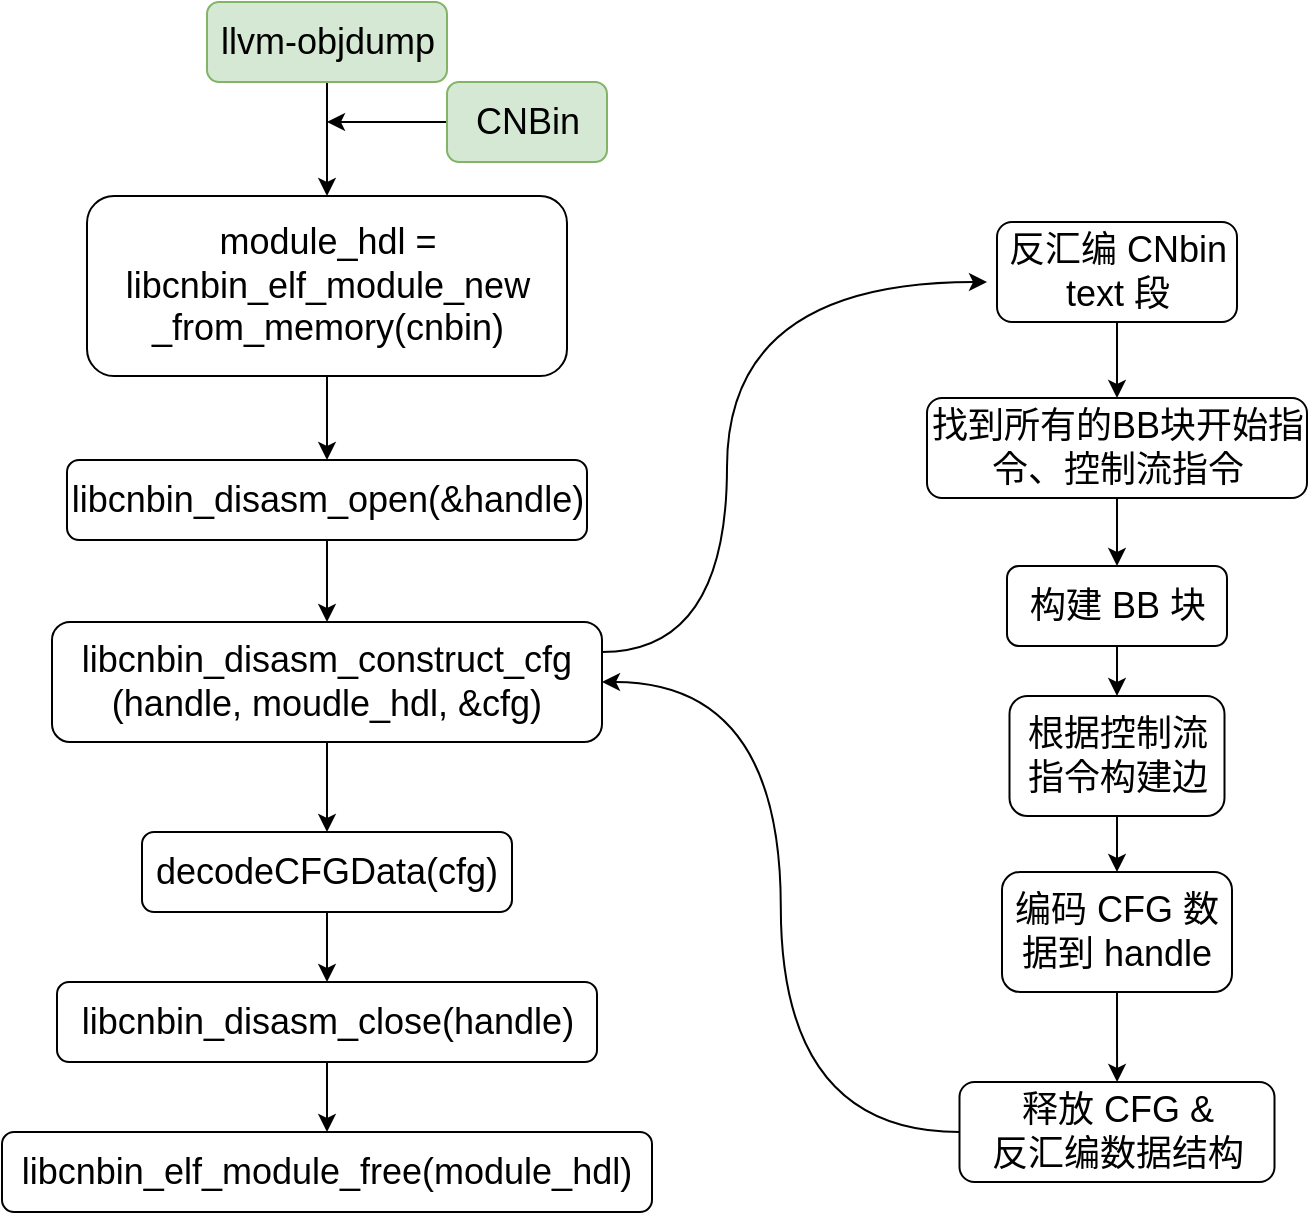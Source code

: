 <mxfile version="21.6.8" type="github">
  <diagram id="C5RBs43oDa-KdzZeNtuy" name="Page-1">
    <mxGraphModel dx="2173" dy="775" grid="1" gridSize="10" guides="1" tooltips="1" connect="1" arrows="1" fold="1" page="1" pageScale="1" pageWidth="827" pageHeight="1169" math="0" shadow="0">
      <root>
        <mxCell id="WIyWlLk6GJQsqaUBKTNV-0" />
        <mxCell id="WIyWlLk6GJQsqaUBKTNV-1" parent="WIyWlLk6GJQsqaUBKTNV-0" />
        <mxCell id="7wnKlUhCWpSUiV8DsGZP-15" value="" style="edgeStyle=orthogonalEdgeStyle;rounded=0;orthogonalLoop=1;jettySize=auto;html=1;" edge="1" parent="WIyWlLk6GJQsqaUBKTNV-1" source="GwNDqdSelnFKvhHl8uKX-0" target="GwNDqdSelnFKvhHl8uKX-1">
          <mxGeometry relative="1" as="geometry" />
        </mxCell>
        <mxCell id="GwNDqdSelnFKvhHl8uKX-0" value="&lt;font style=&quot;font-size: 18px;&quot;&gt;反汇编 CNbin text 段&lt;/font&gt;" style="rounded=1;whiteSpace=wrap;html=1;" parent="WIyWlLk6GJQsqaUBKTNV-1" vertex="1">
          <mxGeometry x="-232.5" y="190" width="120" height="50" as="geometry" />
        </mxCell>
        <mxCell id="GwNDqdSelnFKvhHl8uKX-8" style="edgeStyle=orthogonalEdgeStyle;rounded=0;orthogonalLoop=1;jettySize=auto;html=1;exitX=0.5;exitY=1;exitDx=0;exitDy=0;entryX=0.5;entryY=0;entryDx=0;entryDy=0;" parent="WIyWlLk6GJQsqaUBKTNV-1" source="GwNDqdSelnFKvhHl8uKX-1" target="GwNDqdSelnFKvhHl8uKX-2" edge="1">
          <mxGeometry relative="1" as="geometry" />
        </mxCell>
        <mxCell id="GwNDqdSelnFKvhHl8uKX-9" value="&lt;span style=&quot;font-size: 14px;&quot;&gt;&lt;br&gt;&lt;/span&gt;" style="edgeLabel;html=1;align=center;verticalAlign=middle;resizable=0;points=[];" parent="GwNDqdSelnFKvhHl8uKX-8" vertex="1" connectable="0">
          <mxGeometry x="0.04" y="2" relative="1" as="geometry">
            <mxPoint as="offset" />
          </mxGeometry>
        </mxCell>
        <mxCell id="GwNDqdSelnFKvhHl8uKX-1" value="&lt;font style=&quot;font-size: 18px;&quot;&gt;找到所有的BB块开始指令、控制流指令&lt;/font&gt;" style="rounded=1;whiteSpace=wrap;html=1;" parent="WIyWlLk6GJQsqaUBKTNV-1" vertex="1">
          <mxGeometry x="-267.5" y="278" width="190" height="50" as="geometry" />
        </mxCell>
        <mxCell id="7wnKlUhCWpSUiV8DsGZP-13" style="edgeStyle=orthogonalEdgeStyle;rounded=0;orthogonalLoop=1;jettySize=auto;html=1;exitX=0.5;exitY=1;exitDx=0;exitDy=0;entryX=0.5;entryY=0;entryDx=0;entryDy=0;" edge="1" parent="WIyWlLk6GJQsqaUBKTNV-1" source="GwNDqdSelnFKvhHl8uKX-2" target="7wnKlUhCWpSUiV8DsGZP-10">
          <mxGeometry relative="1" as="geometry" />
        </mxCell>
        <mxCell id="GwNDqdSelnFKvhHl8uKX-2" value="&lt;font style=&quot;font-size: 18px;&quot;&gt;构建 BB 块&lt;/font&gt;" style="rounded=1;whiteSpace=wrap;html=1;" parent="WIyWlLk6GJQsqaUBKTNV-1" vertex="1">
          <mxGeometry x="-227.5" y="362" width="110" height="40" as="geometry" />
        </mxCell>
        <mxCell id="7wnKlUhCWpSUiV8DsGZP-20" value="" style="edgeStyle=orthogonalEdgeStyle;rounded=0;orthogonalLoop=1;jettySize=auto;html=1;" edge="1" parent="WIyWlLk6GJQsqaUBKTNV-1" source="7wnKlUhCWpSUiV8DsGZP-0" target="7wnKlUhCWpSUiV8DsGZP-17">
          <mxGeometry relative="1" as="geometry" />
        </mxCell>
        <mxCell id="7wnKlUhCWpSUiV8DsGZP-0" value="&lt;font style=&quot;font-size: 18px;&quot;&gt;llvm-objdump&lt;/font&gt;" style="rounded=1;whiteSpace=wrap;html=1;fontSize=12;glass=0;strokeWidth=1;shadow=0;fillColor=#d5e8d4;strokeColor=#82b366;" vertex="1" parent="WIyWlLk6GJQsqaUBKTNV-1">
          <mxGeometry x="-627.5" y="80" width="120" height="40" as="geometry" />
        </mxCell>
        <mxCell id="7wnKlUhCWpSUiV8DsGZP-25" value="" style="edgeStyle=orthogonalEdgeStyle;rounded=0;orthogonalLoop=1;jettySize=auto;html=1;" edge="1" parent="WIyWlLk6GJQsqaUBKTNV-1" source="7wnKlUhCWpSUiV8DsGZP-1" target="7wnKlUhCWpSUiV8DsGZP-4">
          <mxGeometry relative="1" as="geometry" />
        </mxCell>
        <mxCell id="7wnKlUhCWpSUiV8DsGZP-1" value="&lt;font style=&quot;font-size: 18px;&quot;&gt;libcnbin_disasm_open(&amp;amp;handle)&lt;/font&gt;" style="rounded=1;whiteSpace=wrap;html=1;fontSize=12;glass=0;strokeWidth=1;shadow=0;" vertex="1" parent="WIyWlLk6GJQsqaUBKTNV-1">
          <mxGeometry x="-697.5" y="309" width="260" height="40" as="geometry" />
        </mxCell>
        <mxCell id="7wnKlUhCWpSUiV8DsGZP-24" style="edgeStyle=orthogonalEdgeStyle;rounded=0;orthogonalLoop=1;jettySize=auto;html=1;exitX=0;exitY=0.5;exitDx=0;exitDy=0;" edge="1" parent="WIyWlLk6GJQsqaUBKTNV-1" source="7wnKlUhCWpSUiV8DsGZP-2">
          <mxGeometry relative="1" as="geometry">
            <mxPoint x="-567.5" y="140" as="targetPoint" />
          </mxGeometry>
        </mxCell>
        <mxCell id="7wnKlUhCWpSUiV8DsGZP-2" value="&lt;font style=&quot;font-size: 18px;&quot;&gt;CNBin&lt;/font&gt;" style="rounded=1;whiteSpace=wrap;html=1;fontSize=12;glass=0;strokeWidth=1;shadow=0;fillColor=#d5e8d4;strokeColor=#82b366;" vertex="1" parent="WIyWlLk6GJQsqaUBKTNV-1">
          <mxGeometry x="-507.5" y="120" width="80" height="40" as="geometry" />
        </mxCell>
        <mxCell id="7wnKlUhCWpSUiV8DsGZP-26" value="" style="edgeStyle=orthogonalEdgeStyle;rounded=0;orthogonalLoop=1;jettySize=auto;html=1;" edge="1" parent="WIyWlLk6GJQsqaUBKTNV-1" source="7wnKlUhCWpSUiV8DsGZP-4" target="7wnKlUhCWpSUiV8DsGZP-18">
          <mxGeometry relative="1" as="geometry" />
        </mxCell>
        <mxCell id="7wnKlUhCWpSUiV8DsGZP-30" style="edgeStyle=orthogonalEdgeStyle;rounded=0;orthogonalLoop=1;jettySize=auto;html=1;exitX=1;exitY=0.25;exitDx=0;exitDy=0;curved=1;" edge="1" parent="WIyWlLk6GJQsqaUBKTNV-1" source="7wnKlUhCWpSUiV8DsGZP-4">
          <mxGeometry relative="1" as="geometry">
            <mxPoint x="-237.5" y="220" as="targetPoint" />
            <Array as="points">
              <mxPoint x="-367.5" y="405" />
              <mxPoint x="-367.5" y="220" />
            </Array>
          </mxGeometry>
        </mxCell>
        <mxCell id="7wnKlUhCWpSUiV8DsGZP-4" value="&lt;font style=&quot;font-size: 18px;&quot;&gt;libcnbin_disasm_construct_cfg&lt;br&gt;(handle, moudle_hdl, &amp;amp;cfg)&lt;/font&gt;" style="rounded=1;whiteSpace=wrap;html=1;fontSize=12;glass=0;strokeWidth=1;shadow=0;" vertex="1" parent="WIyWlLk6GJQsqaUBKTNV-1">
          <mxGeometry x="-705" y="390" width="275" height="60" as="geometry" />
        </mxCell>
        <mxCell id="7wnKlUhCWpSUiV8DsGZP-28" value="" style="edgeStyle=orthogonalEdgeStyle;rounded=0;orthogonalLoop=1;jettySize=auto;html=1;" edge="1" parent="WIyWlLk6GJQsqaUBKTNV-1" source="7wnKlUhCWpSUiV8DsGZP-5" target="7wnKlUhCWpSUiV8DsGZP-19">
          <mxGeometry relative="1" as="geometry" />
        </mxCell>
        <mxCell id="7wnKlUhCWpSUiV8DsGZP-5" value="&lt;font style=&quot;font-size: 18px;&quot;&gt;libcnbin_disasm_close(handle)&lt;/font&gt;" style="rounded=1;whiteSpace=wrap;html=1;fontSize=12;glass=0;strokeWidth=1;shadow=0;" vertex="1" parent="WIyWlLk6GJQsqaUBKTNV-1">
          <mxGeometry x="-702.5" y="570" width="270" height="40" as="geometry" />
        </mxCell>
        <mxCell id="7wnKlUhCWpSUiV8DsGZP-29" value="" style="edgeStyle=orthogonalEdgeStyle;rounded=0;orthogonalLoop=1;jettySize=auto;html=1;" edge="1" parent="WIyWlLk6GJQsqaUBKTNV-1" source="7wnKlUhCWpSUiV8DsGZP-8" target="7wnKlUhCWpSUiV8DsGZP-9">
          <mxGeometry relative="1" as="geometry" />
        </mxCell>
        <mxCell id="7wnKlUhCWpSUiV8DsGZP-8" value="&lt;font style=&quot;font-size: 18px;&quot;&gt;编码 CFG 数据到 handle&lt;/font&gt;" style="rounded=1;whiteSpace=wrap;html=1;" vertex="1" parent="WIyWlLk6GJQsqaUBKTNV-1">
          <mxGeometry x="-230" y="515" width="115" height="60" as="geometry" />
        </mxCell>
        <mxCell id="7wnKlUhCWpSUiV8DsGZP-32" style="edgeStyle=orthogonalEdgeStyle;rounded=0;orthogonalLoop=1;jettySize=auto;html=1;exitX=0;exitY=0.5;exitDx=0;exitDy=0;curved=1;entryX=1;entryY=0.5;entryDx=0;entryDy=0;" edge="1" parent="WIyWlLk6GJQsqaUBKTNV-1" source="7wnKlUhCWpSUiV8DsGZP-9" target="7wnKlUhCWpSUiV8DsGZP-4">
          <mxGeometry relative="1" as="geometry">
            <mxPoint x="-397.5" y="430" as="targetPoint" />
          </mxGeometry>
        </mxCell>
        <mxCell id="7wnKlUhCWpSUiV8DsGZP-9" value="&lt;font style=&quot;font-size: 18px;&quot;&gt;释放 CFG &amp;amp; &lt;br&gt;反汇编数据结构&lt;/font&gt;" style="rounded=1;whiteSpace=wrap;html=1;" vertex="1" parent="WIyWlLk6GJQsqaUBKTNV-1">
          <mxGeometry x="-251.25" y="620" width="157.5" height="50" as="geometry" />
        </mxCell>
        <mxCell id="7wnKlUhCWpSUiV8DsGZP-16" style="edgeStyle=orthogonalEdgeStyle;rounded=0;orthogonalLoop=1;jettySize=auto;html=1;exitX=0.5;exitY=1;exitDx=0;exitDy=0;entryX=0.5;entryY=0;entryDx=0;entryDy=0;" edge="1" parent="WIyWlLk6GJQsqaUBKTNV-1" source="7wnKlUhCWpSUiV8DsGZP-10" target="7wnKlUhCWpSUiV8DsGZP-8">
          <mxGeometry relative="1" as="geometry" />
        </mxCell>
        <mxCell id="7wnKlUhCWpSUiV8DsGZP-10" value="&lt;font style=&quot;font-size: 18px;&quot;&gt;根据控制流指令构建边&lt;/font&gt;" style="rounded=1;whiteSpace=wrap;html=1;" vertex="1" parent="WIyWlLk6GJQsqaUBKTNV-1">
          <mxGeometry x="-226.25" y="427" width="107.5" height="60" as="geometry" />
        </mxCell>
        <mxCell id="7wnKlUhCWpSUiV8DsGZP-21" value="" style="edgeStyle=orthogonalEdgeStyle;rounded=0;orthogonalLoop=1;jettySize=auto;html=1;" edge="1" parent="WIyWlLk6GJQsqaUBKTNV-1" source="7wnKlUhCWpSUiV8DsGZP-17" target="7wnKlUhCWpSUiV8DsGZP-1">
          <mxGeometry relative="1" as="geometry" />
        </mxCell>
        <mxCell id="7wnKlUhCWpSUiV8DsGZP-17" value="&lt;font style=&quot;font-size: 18px;&quot;&gt;module_hdl = libcnbin_elf_module_new&lt;br&gt;_from_memory(cnbin)&lt;/font&gt;" style="rounded=1;whiteSpace=wrap;html=1;fontSize=12;glass=0;strokeWidth=1;shadow=0;" vertex="1" parent="WIyWlLk6GJQsqaUBKTNV-1">
          <mxGeometry x="-687.5" y="177" width="240" height="90" as="geometry" />
        </mxCell>
        <mxCell id="7wnKlUhCWpSUiV8DsGZP-27" value="" style="edgeStyle=orthogonalEdgeStyle;rounded=0;orthogonalLoop=1;jettySize=auto;html=1;" edge="1" parent="WIyWlLk6GJQsqaUBKTNV-1" source="7wnKlUhCWpSUiV8DsGZP-18" target="7wnKlUhCWpSUiV8DsGZP-5">
          <mxGeometry relative="1" as="geometry" />
        </mxCell>
        <mxCell id="7wnKlUhCWpSUiV8DsGZP-18" value="&lt;font style=&quot;font-size: 18px;&quot;&gt;decodeCFGData(cfg)&lt;/font&gt;" style="rounded=1;whiteSpace=wrap;html=1;fontSize=12;glass=0;strokeWidth=1;shadow=0;" vertex="1" parent="WIyWlLk6GJQsqaUBKTNV-1">
          <mxGeometry x="-660" y="495" width="185" height="40" as="geometry" />
        </mxCell>
        <mxCell id="7wnKlUhCWpSUiV8DsGZP-19" value="&lt;font style=&quot;font-size: 18px;&quot;&gt;libcnbin_elf_module_free(module_hdl)&lt;/font&gt;" style="rounded=1;whiteSpace=wrap;html=1;fontSize=12;glass=0;strokeWidth=1;shadow=0;" vertex="1" parent="WIyWlLk6GJQsqaUBKTNV-1">
          <mxGeometry x="-730" y="645" width="325" height="40" as="geometry" />
        </mxCell>
      </root>
    </mxGraphModel>
  </diagram>
</mxfile>

